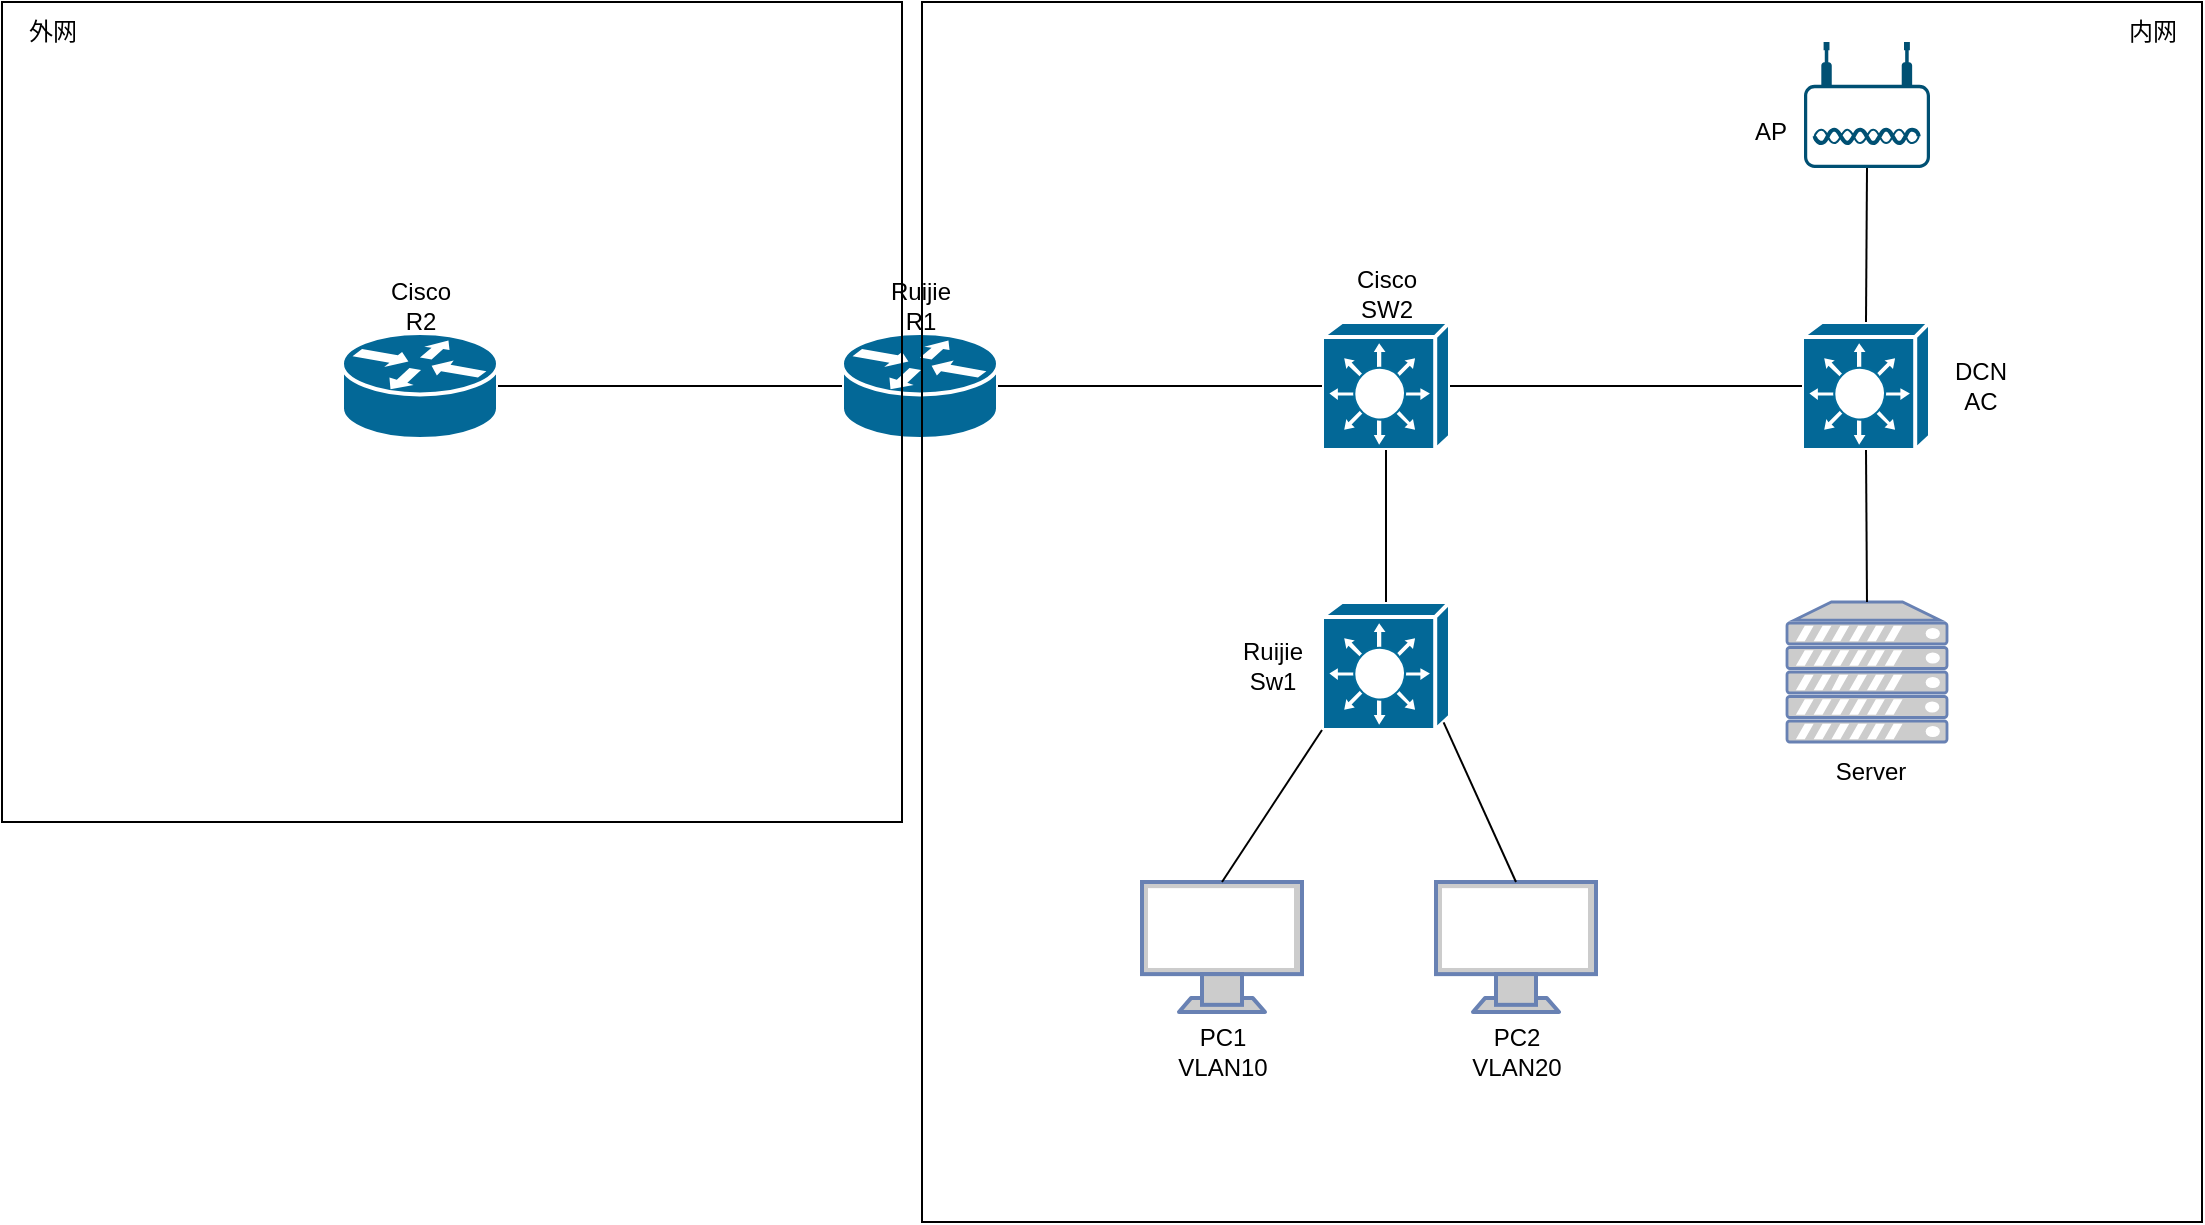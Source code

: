 <mxfile version="20.5.2" type="github">
  <diagram id="g-uSHXadibWrtZnAfnPj" name="Page-1">
    <mxGraphModel dx="1426" dy="768" grid="1" gridSize="10" guides="1" tooltips="1" connect="1" arrows="1" fold="1" page="1" pageScale="1" pageWidth="850" pageHeight="1100" math="0" shadow="0">
      <root>
        <mxCell id="0" />
        <mxCell id="1" parent="0" />
        <mxCell id="G60qQspWNjIdlGjhsVTk-1" value="" style="shape=mxgraph.cisco.routers.router;sketch=0;html=1;pointerEvents=1;dashed=0;fillColor=#036897;strokeColor=#ffffff;strokeWidth=2;verticalLabelPosition=bottom;verticalAlign=top;align=center;outlineConnect=0;" parent="1" vertex="1">
          <mxGeometry x="580" y="235.5" width="78" height="53" as="geometry" />
        </mxCell>
        <mxCell id="G60qQspWNjIdlGjhsVTk-2" value="" style="shape=mxgraph.cisco.routers.router;sketch=0;html=1;pointerEvents=1;dashed=0;fillColor=#036897;strokeColor=#ffffff;strokeWidth=2;verticalLabelPosition=bottom;verticalAlign=top;align=center;outlineConnect=0;" parent="1" vertex="1">
          <mxGeometry x="330" y="235.5" width="78" height="53" as="geometry" />
        </mxCell>
        <mxCell id="G60qQspWNjIdlGjhsVTk-3" value="" style="shape=mxgraph.cisco.switches.layer_3_switch;sketch=0;html=1;pointerEvents=1;dashed=0;fillColor=#036897;strokeColor=#ffffff;strokeWidth=2;verticalLabelPosition=bottom;verticalAlign=top;align=center;outlineConnect=0;" parent="1" vertex="1">
          <mxGeometry x="1060" y="230" width="64" height="64" as="geometry" />
        </mxCell>
        <mxCell id="G60qQspWNjIdlGjhsVTk-4" value="" style="shape=mxgraph.cisco.switches.layer_3_switch;sketch=0;html=1;pointerEvents=1;dashed=0;fillColor=#036897;strokeColor=#ffffff;strokeWidth=2;verticalLabelPosition=bottom;verticalAlign=top;align=center;outlineConnect=0;" parent="1" vertex="1">
          <mxGeometry x="820" y="370" width="64" height="64" as="geometry" />
        </mxCell>
        <mxCell id="G60qQspWNjIdlGjhsVTk-5" value="" style="shape=mxgraph.cisco.switches.layer_3_switch;sketch=0;html=1;pointerEvents=1;dashed=0;fillColor=#036897;strokeColor=#ffffff;strokeWidth=2;verticalLabelPosition=bottom;verticalAlign=top;align=center;outlineConnect=0;" parent="1" vertex="1">
          <mxGeometry x="820" y="230" width="64" height="64" as="geometry" />
        </mxCell>
        <mxCell id="G60qQspWNjIdlGjhsVTk-6" value="" style="points=[[0.03,0.36,0],[0.18,0,0],[0.5,0.34,0],[0.82,0,0],[0.97,0.36,0],[1,0.67,0],[0.975,0.975,0],[0.5,1,0],[0.025,0.975,0],[0,0.67,0]];verticalLabelPosition=bottom;sketch=0;html=1;verticalAlign=top;aspect=fixed;align=center;pointerEvents=1;shape=mxgraph.cisco19.wireless_access_point;fillColor=#005073;strokeColor=none;" parent="1" vertex="1">
          <mxGeometry x="1061" y="90" width="63" height="63" as="geometry" />
        </mxCell>
        <mxCell id="G60qQspWNjIdlGjhsVTk-7" value="" style="fontColor=#0066CC;verticalAlign=top;verticalLabelPosition=bottom;labelPosition=center;align=center;html=1;outlineConnect=0;fillColor=#CCCCCC;strokeColor=#6881B3;gradientColor=none;gradientDirection=north;strokeWidth=2;shape=mxgraph.networks.monitor;" parent="1" vertex="1">
          <mxGeometry x="877" y="510" width="80" height="65" as="geometry" />
        </mxCell>
        <mxCell id="G60qQspWNjIdlGjhsVTk-8" value="" style="fontColor=#0066CC;verticalAlign=top;verticalLabelPosition=bottom;labelPosition=center;align=center;html=1;outlineConnect=0;fillColor=#CCCCCC;strokeColor=#6881B3;gradientColor=none;gradientDirection=north;strokeWidth=2;shape=mxgraph.networks.monitor;" parent="1" vertex="1">
          <mxGeometry x="730" y="510" width="80" height="65" as="geometry" />
        </mxCell>
        <mxCell id="G60qQspWNjIdlGjhsVTk-9" value="" style="fontColor=#0066CC;verticalAlign=top;verticalLabelPosition=bottom;labelPosition=center;align=center;html=1;outlineConnect=0;fillColor=#CCCCCC;strokeColor=#6881B3;gradientColor=none;gradientDirection=north;strokeWidth=2;shape=mxgraph.networks.server;" parent="1" vertex="1">
          <mxGeometry x="1052.5" y="370" width="80" height="70" as="geometry" />
        </mxCell>
        <mxCell id="G60qQspWNjIdlGjhsVTk-11" value="" style="endArrow=none;html=1;rounded=0;entryX=0;entryY=1;entryDx=0;entryDy=0;entryPerimeter=0;exitX=0.5;exitY=0;exitDx=0;exitDy=0;exitPerimeter=0;" parent="1" source="G60qQspWNjIdlGjhsVTk-8" target="G60qQspWNjIdlGjhsVTk-4" edge="1">
          <mxGeometry width="50" height="50" relative="1" as="geometry">
            <mxPoint x="910" y="460" as="sourcePoint" />
            <mxPoint x="960" y="410" as="targetPoint" />
          </mxGeometry>
        </mxCell>
        <mxCell id="G60qQspWNjIdlGjhsVTk-12" value="" style="endArrow=none;html=1;rounded=0;entryX=0.95;entryY=0.94;entryDx=0;entryDy=0;entryPerimeter=0;exitX=0.5;exitY=0;exitDx=0;exitDy=0;exitPerimeter=0;" parent="1" source="G60qQspWNjIdlGjhsVTk-7" target="G60qQspWNjIdlGjhsVTk-4" edge="1">
          <mxGeometry width="50" height="50" relative="1" as="geometry">
            <mxPoint x="910" y="460" as="sourcePoint" />
            <mxPoint x="960" y="410" as="targetPoint" />
          </mxGeometry>
        </mxCell>
        <mxCell id="G60qQspWNjIdlGjhsVTk-13" value="" style="endArrow=none;html=1;rounded=0;entryX=0.5;entryY=1;entryDx=0;entryDy=0;entryPerimeter=0;exitX=0.5;exitY=0;exitDx=0;exitDy=0;exitPerimeter=0;" parent="1" source="G60qQspWNjIdlGjhsVTk-4" target="G60qQspWNjIdlGjhsVTk-5" edge="1">
          <mxGeometry width="50" height="50" relative="1" as="geometry">
            <mxPoint x="910" y="460" as="sourcePoint" />
            <mxPoint x="960" y="410" as="targetPoint" />
          </mxGeometry>
        </mxCell>
        <mxCell id="G60qQspWNjIdlGjhsVTk-14" value="" style="endArrow=none;html=1;rounded=0;entryX=1;entryY=0.5;entryDx=0;entryDy=0;entryPerimeter=0;exitX=0;exitY=0.5;exitDx=0;exitDy=0;exitPerimeter=0;" parent="1" source="G60qQspWNjIdlGjhsVTk-3" target="G60qQspWNjIdlGjhsVTk-5" edge="1">
          <mxGeometry width="50" height="50" relative="1" as="geometry">
            <mxPoint x="910" y="460" as="sourcePoint" />
            <mxPoint x="960" y="410" as="targetPoint" />
          </mxGeometry>
        </mxCell>
        <mxCell id="G60qQspWNjIdlGjhsVTk-15" value="" style="endArrow=none;html=1;rounded=0;entryX=0.5;entryY=1;entryDx=0;entryDy=0;entryPerimeter=0;exitX=0.5;exitY=0;exitDx=0;exitDy=0;exitPerimeter=0;" parent="1" source="G60qQspWNjIdlGjhsVTk-3" target="G60qQspWNjIdlGjhsVTk-6" edge="1">
          <mxGeometry width="50" height="50" relative="1" as="geometry">
            <mxPoint x="910" y="460" as="sourcePoint" />
            <mxPoint x="960" y="410" as="targetPoint" />
          </mxGeometry>
        </mxCell>
        <mxCell id="G60qQspWNjIdlGjhsVTk-16" value="" style="endArrow=none;html=1;rounded=0;entryX=0;entryY=0.5;entryDx=0;entryDy=0;entryPerimeter=0;exitX=1;exitY=0.5;exitDx=0;exitDy=0;exitPerimeter=0;" parent="1" source="G60qQspWNjIdlGjhsVTk-1" target="G60qQspWNjIdlGjhsVTk-5" edge="1">
          <mxGeometry width="50" height="50" relative="1" as="geometry">
            <mxPoint x="910" y="460" as="sourcePoint" />
            <mxPoint x="960" y="410" as="targetPoint" />
          </mxGeometry>
        </mxCell>
        <mxCell id="G60qQspWNjIdlGjhsVTk-17" value="" style="endArrow=none;html=1;rounded=0;entryX=0;entryY=0.5;entryDx=0;entryDy=0;entryPerimeter=0;exitX=1;exitY=0.5;exitDx=0;exitDy=0;exitPerimeter=0;" parent="1" source="G60qQspWNjIdlGjhsVTk-2" target="G60qQspWNjIdlGjhsVTk-1" edge="1">
          <mxGeometry width="50" height="50" relative="1" as="geometry">
            <mxPoint x="910" y="460" as="sourcePoint" />
            <mxPoint x="960" y="410" as="targetPoint" />
          </mxGeometry>
        </mxCell>
        <mxCell id="G60qQspWNjIdlGjhsVTk-20" value="Ruijie&lt;br&gt;Sw1" style="text;html=1;align=center;verticalAlign=middle;resizable=0;points=[];autosize=1;strokeColor=none;fillColor=none;" parent="1" vertex="1">
          <mxGeometry x="770" y="382" width="50" height="40" as="geometry" />
        </mxCell>
        <mxCell id="G60qQspWNjIdlGjhsVTk-23" value="Cisco&lt;br&gt;SW2" style="text;html=1;align=center;verticalAlign=middle;resizable=0;points=[];autosize=1;strokeColor=none;fillColor=none;" parent="1" vertex="1">
          <mxGeometry x="827" y="195.5" width="50" height="40" as="geometry" />
        </mxCell>
        <mxCell id="G60qQspWNjIdlGjhsVTk-24" value="DCN&lt;br&gt;AC" style="text;html=1;align=center;verticalAlign=middle;resizable=0;points=[];autosize=1;strokeColor=none;fillColor=none;" parent="1" vertex="1">
          <mxGeometry x="1124" y="242" width="50" height="40" as="geometry" />
        </mxCell>
        <mxCell id="G60qQspWNjIdlGjhsVTk-25" value="" style="endArrow=none;html=1;rounded=0;entryX=0.5;entryY=1;entryDx=0;entryDy=0;entryPerimeter=0;exitX=0.5;exitY=0;exitDx=0;exitDy=0;exitPerimeter=0;" parent="1" source="G60qQspWNjIdlGjhsVTk-9" target="G60qQspWNjIdlGjhsVTk-3" edge="1">
          <mxGeometry width="50" height="50" relative="1" as="geometry">
            <mxPoint x="910" y="420" as="sourcePoint" />
            <mxPoint x="960" y="370" as="targetPoint" />
          </mxGeometry>
        </mxCell>
        <mxCell id="G60qQspWNjIdlGjhsVTk-27" value="Ruijie&lt;br&gt;R1" style="text;html=1;align=center;verticalAlign=middle;resizable=0;points=[];autosize=1;strokeColor=none;fillColor=none;" parent="1" vertex="1">
          <mxGeometry x="594" y="202" width="50" height="40" as="geometry" />
        </mxCell>
        <mxCell id="G60qQspWNjIdlGjhsVTk-28" value="Cisco&lt;br&gt;R2" style="text;html=1;align=center;verticalAlign=middle;resizable=0;points=[];autosize=1;strokeColor=none;fillColor=none;" parent="1" vertex="1">
          <mxGeometry x="344" y="202" width="50" height="40" as="geometry" />
        </mxCell>
        <mxCell id="G60qQspWNjIdlGjhsVTk-33" value="" style="rounded=0;whiteSpace=wrap;html=1;fillColor=none;" parent="1" vertex="1">
          <mxGeometry x="620" y="70" width="640" height="610" as="geometry" />
        </mxCell>
        <mxCell id="P_ADyWTq3j7vEpQ3MlG9-1" value="" style="rounded=0;whiteSpace=wrap;html=1;fillColor=none;" parent="1" vertex="1">
          <mxGeometry x="160" y="70" width="450" height="410" as="geometry" />
        </mxCell>
        <mxCell id="P_ADyWTq3j7vEpQ3MlG9-2" value="内网" style="text;html=1;align=center;verticalAlign=middle;resizable=0;points=[];autosize=1;strokeColor=none;fillColor=none;" parent="1" vertex="1">
          <mxGeometry x="1210" y="70" width="50" height="30" as="geometry" />
        </mxCell>
        <mxCell id="P_ADyWTq3j7vEpQ3MlG9-3" value="外网" style="text;html=1;align=center;verticalAlign=middle;resizable=0;points=[];autosize=1;strokeColor=none;fillColor=none;" parent="1" vertex="1">
          <mxGeometry x="160" y="70" width="50" height="30" as="geometry" />
        </mxCell>
        <mxCell id="una2yQPYiKRk_y7wiSuB-1" value="PC1&lt;br&gt;VLAN10" style="text;html=1;align=center;verticalAlign=middle;resizable=0;points=[];autosize=1;strokeColor=none;fillColor=none;" vertex="1" parent="1">
          <mxGeometry x="735" y="575" width="70" height="40" as="geometry" />
        </mxCell>
        <mxCell id="una2yQPYiKRk_y7wiSuB-2" value="PC2&lt;br&gt;VLAN20" style="text;html=1;align=center;verticalAlign=middle;resizable=0;points=[];autosize=1;strokeColor=none;fillColor=none;" vertex="1" parent="1">
          <mxGeometry x="882" y="575" width="70" height="40" as="geometry" />
        </mxCell>
        <mxCell id="una2yQPYiKRk_y7wiSuB-3" value="Server" style="text;html=1;align=center;verticalAlign=middle;resizable=0;points=[];autosize=1;strokeColor=none;fillColor=none;" vertex="1" parent="1">
          <mxGeometry x="1064" y="440" width="60" height="30" as="geometry" />
        </mxCell>
        <mxCell id="una2yQPYiKRk_y7wiSuB-4" value="AP" style="text;html=1;align=center;verticalAlign=middle;resizable=0;points=[];autosize=1;strokeColor=none;fillColor=none;" vertex="1" parent="1">
          <mxGeometry x="1024" y="120" width="40" height="30" as="geometry" />
        </mxCell>
      </root>
    </mxGraphModel>
  </diagram>
</mxfile>

